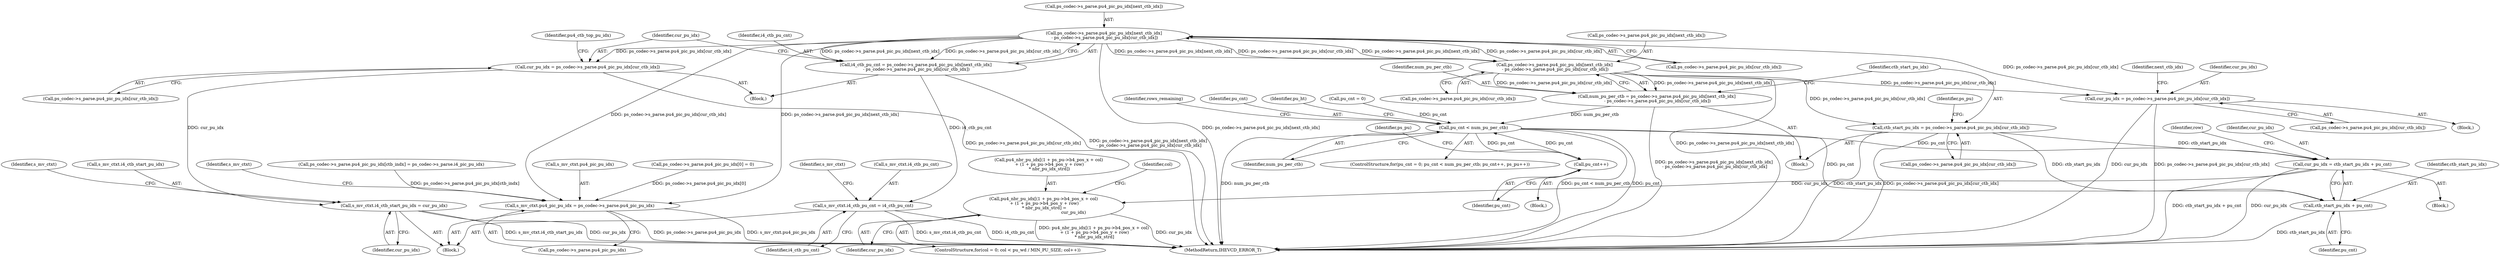 digraph "0_Android_bcfc7124f6ef9f1ec128fb2e90de774a5b33d199_0@array" {
"1003157" [label="(Call,ps_codec->s_parse.pu4_pic_pu_idx[next_ctb_idx]\n - ps_codec->s_parse.pu4_pic_pu_idx[cur_ctb_idx])"];
"1003469" [label="(Call,ps_codec->s_parse.pu4_pic_pu_idx[next_ctb_idx]\n - ps_codec->s_parse.pu4_pic_pu_idx[cur_ctb_idx])"];
"1003157" [label="(Call,ps_codec->s_parse.pu4_pic_pu_idx[next_ctb_idx]\n - ps_codec->s_parse.pu4_pic_pu_idx[cur_ctb_idx])"];
"1003155" [label="(Call,i4_ctb_pu_cnt = ps_codec->s_parse.pu4_pic_pu_idx[next_ctb_idx]\n - ps_codec->s_parse.pu4_pic_pu_idx[cur_ctb_idx])"];
"1003292" [label="(Call,s_mv_ctxt.i4_ctb_pu_cnt = i4_ctb_pu_cnt)"];
"1003172" [label="(Call,cur_pu_idx = ps_codec->s_parse.pu4_pic_pu_idx[cur_ctb_idx])"];
"1003297" [label="(Call,s_mv_ctxt.i4_ctb_start_pu_idx = cur_pu_idx)"];
"1003274" [label="(Call,s_mv_ctxt.pu4_pic_pu_idx = ps_codec->s_parse.pu4_pic_pu_idx)"];
"1003743" [label="(Call,cur_pu_idx = ps_codec->s_parse.pu4_pic_pu_idx[cur_ctb_idx])"];
"1003467" [label="(Call,num_pu_per_ctb = ps_codec->s_parse.pu4_pic_pu_idx[next_ctb_idx]\n - ps_codec->s_parse.pu4_pic_pu_idx[cur_ctb_idx])"];
"1003507" [label="(Call,pu_cnt < num_pu_per_ctb)"];
"1003511" [label="(Call,pu_cnt++)"];
"1003537" [label="(Call,cur_pu_idx = ctb_start_pu_idx + pu_cnt)"];
"1003564" [label="(Call,pu4_nbr_pu_idx[(1 + ps_pu->b4_pos_x + col)\n + (1 + ps_pu->b4_pos_y + row)\n * nbr_pu_idx_strd] =\n                                            cur_pu_idx)"];
"1003539" [label="(Call,ctb_start_pu_idx + pu_cnt)"];
"1003484" [label="(Call,ctb_start_pu_idx = ps_codec->s_parse.pu4_pic_pu_idx[cur_ctb_idx])"];
"1005079" [label="(MethodReturn,IHEVCD_ERROR_T)"];
"1003467" [label="(Call,num_pu_per_ctb = ps_codec->s_parse.pu4_pic_pu_idx[next_ctb_idx]\n - ps_codec->s_parse.pu4_pic_pu_idx[cur_ctb_idx])"];
"1003468" [label="(Identifier,num_pu_per_ctb)"];
"1003512" [label="(Identifier,pu_cnt)"];
"1003296" [label="(Identifier,i4_ctb_pu_cnt)"];
"1003507" [label="(Call,pu_cnt < num_pu_per_ctb)"];
"1003470" [label="(Call,ps_codec->s_parse.pu4_pic_pu_idx[next_ctb_idx])"];
"1003292" [label="(Call,s_mv_ctxt.i4_ctb_pu_cnt = i4_ctb_pu_cnt)"];
"1003278" [label="(Call,ps_codec->s_parse.pu4_pic_pu_idx)"];
"1003274" [label="(Call,s_mv_ctxt.pu4_pic_pu_idx = ps_codec->s_parse.pu4_pic_pu_idx)"];
"1003285" [label="(Identifier,s_mv_ctxt)"];
"1003544" [label="(Identifier,row)"];
"1002221" [label="(Call,ps_codec->s_parse.pu4_pic_pu_idx[ctb_indx] = ps_codec->s_parse.i4_pic_pu_idx)"];
"1003182" [label="(Identifier,pu4_ctb_top_pu_idx)"];
"1003173" [label="(Identifier,cur_pu_idx)"];
"1003301" [label="(Identifier,cur_pu_idx)"];
"1003509" [label="(Identifier,num_pu_per_ctb)"];
"1003565" [label="(Call,pu4_nbr_pu_idx[(1 + ps_pu->b4_pos_x + col)\n + (1 + ps_pu->b4_pos_y + row)\n * nbr_pu_idx_strd])"];
"1003102" [label="(Block,)"];
"1003298" [label="(Call,s_mv_ctxt.i4_ctb_start_pu_idx)"];
"1003515" [label="(Block,)"];
"1003538" [label="(Identifier,cur_pu_idx)"];
"1003540" [label="(Identifier,ctb_start_pu_idx)"];
"1003510" [label="(Block,)"];
"1003519" [label="(Identifier,pu_ht)"];
"1003293" [label="(Call,s_mv_ctxt.i4_ctb_pu_cnt)"];
"1003584" [label="(Identifier,cur_pu_idx)"];
"1003275" [label="(Call,s_mv_ctxt.pu4_pic_pu_idx)"];
"1003745" [label="(Call,ps_codec->s_parse.pu4_pic_pu_idx[cur_ctb_idx])"];
"1003174" [label="(Call,ps_codec->s_parse.pu4_pic_pu_idx[cur_ctb_idx])"];
"1003207" [label="(Block,)"];
"1003541" [label="(Identifier,pu_cnt)"];
"1003165" [label="(Call,ps_codec->s_parse.pu4_pic_pu_idx[cur_ctb_idx])"];
"1003504" [label="(Call,pu_cnt = 0)"];
"1003155" [label="(Call,i4_ctb_pu_cnt = ps_codec->s_parse.pu4_pic_pu_idx[next_ctb_idx]\n - ps_codec->s_parse.pu4_pic_pu_idx[cur_ctb_idx])"];
"1003743" [label="(Call,cur_pu_idx = ps_codec->s_parse.pu4_pic_pu_idx[cur_ctb_idx])"];
"1003588" [label="(Identifier,rows_remaining)"];
"1003299" [label="(Identifier,s_mv_ctxt)"];
"1003485" [label="(Identifier,ctb_start_pu_idx)"];
"1003553" [label="(ControlStructure,for(col = 0; col < pu_wd / MIN_PU_SIZE; col++))"];
"1003539" [label="(Call,ctb_start_pu_idx + pu_cnt)"];
"1003753" [label="(Identifier,next_ctb_idx)"];
"1003157" [label="(Call,ps_codec->s_parse.pu4_pic_pu_idx[next_ctb_idx]\n - ps_codec->s_parse.pu4_pic_pu_idx[cur_ctb_idx])"];
"1003297" [label="(Call,s_mv_ctxt.i4_ctb_start_pu_idx = cur_pu_idx)"];
"1003484" [label="(Call,ctb_start_pu_idx = ps_codec->s_parse.pu4_pic_pu_idx[cur_ctb_idx])"];
"1003158" [label="(Call,ps_codec->s_parse.pu4_pic_pu_idx[next_ctb_idx])"];
"1003514" [label="(Identifier,ps_pu)"];
"1003486" [label="(Call,ps_codec->s_parse.pu4_pic_pu_idx[cur_ctb_idx])"];
"1003304" [label="(Identifier,s_mv_ctxt)"];
"1003494" [label="(Identifier,ps_pu)"];
"1003172" [label="(Call,cur_pu_idx = ps_codec->s_parse.pu4_pic_pu_idx[cur_ctb_idx])"];
"1003744" [label="(Identifier,cur_pu_idx)"];
"1003329" [label="(Block,)"];
"1003511" [label="(Call,pu_cnt++)"];
"1003537" [label="(Call,cur_pu_idx = ctb_start_pu_idx + pu_cnt)"];
"1003508" [label="(Identifier,pu_cnt)"];
"1003477" [label="(Call,ps_codec->s_parse.pu4_pic_pu_idx[cur_ctb_idx])"];
"1003156" [label="(Identifier,i4_ctb_pu_cnt)"];
"1003503" [label="(ControlStructure,for(pu_cnt = 0; pu_cnt < num_pu_per_ctb; pu_cnt++, ps_pu++))"];
"1003564" [label="(Call,pu4_nbr_pu_idx[(1 + ps_pu->b4_pos_x + col)\n + (1 + ps_pu->b4_pos_y + row)\n * nbr_pu_idx_strd] =\n                                            cur_pu_idx)"];
"1003563" [label="(Identifier,col)"];
"1003700" [label="(Block,)"];
"1003469" [label="(Call,ps_codec->s_parse.pu4_pic_pu_idx[next_ctb_idx]\n - ps_codec->s_parse.pu4_pic_pu_idx[cur_ctb_idx])"];
"1000518" [label="(Call,ps_codec->s_parse.pu4_pic_pu_idx[0] = 0)"];
"1003157" -> "1003155"  [label="AST: "];
"1003157" -> "1003165"  [label="CFG: "];
"1003158" -> "1003157"  [label="AST: "];
"1003165" -> "1003157"  [label="AST: "];
"1003155" -> "1003157"  [label="CFG: "];
"1003157" -> "1005079"  [label="DDG: ps_codec->s_parse.pu4_pic_pu_idx[next_ctb_idx]"];
"1003157" -> "1003155"  [label="DDG: ps_codec->s_parse.pu4_pic_pu_idx[next_ctb_idx]"];
"1003157" -> "1003155"  [label="DDG: ps_codec->s_parse.pu4_pic_pu_idx[cur_ctb_idx]"];
"1003469" -> "1003157"  [label="DDG: ps_codec->s_parse.pu4_pic_pu_idx[next_ctb_idx]"];
"1003469" -> "1003157"  [label="DDG: ps_codec->s_parse.pu4_pic_pu_idx[cur_ctb_idx]"];
"1003157" -> "1003172"  [label="DDG: ps_codec->s_parse.pu4_pic_pu_idx[cur_ctb_idx]"];
"1003157" -> "1003274"  [label="DDG: ps_codec->s_parse.pu4_pic_pu_idx[next_ctb_idx]"];
"1003157" -> "1003274"  [label="DDG: ps_codec->s_parse.pu4_pic_pu_idx[cur_ctb_idx]"];
"1003157" -> "1003469"  [label="DDG: ps_codec->s_parse.pu4_pic_pu_idx[next_ctb_idx]"];
"1003157" -> "1003469"  [label="DDG: ps_codec->s_parse.pu4_pic_pu_idx[cur_ctb_idx]"];
"1003157" -> "1003743"  [label="DDG: ps_codec->s_parse.pu4_pic_pu_idx[cur_ctb_idx]"];
"1003469" -> "1003467"  [label="AST: "];
"1003469" -> "1003477"  [label="CFG: "];
"1003470" -> "1003469"  [label="AST: "];
"1003477" -> "1003469"  [label="AST: "];
"1003467" -> "1003469"  [label="CFG: "];
"1003469" -> "1005079"  [label="DDG: ps_codec->s_parse.pu4_pic_pu_idx[next_ctb_idx]"];
"1003469" -> "1003467"  [label="DDG: ps_codec->s_parse.pu4_pic_pu_idx[next_ctb_idx]"];
"1003469" -> "1003467"  [label="DDG: ps_codec->s_parse.pu4_pic_pu_idx[cur_ctb_idx]"];
"1003469" -> "1003484"  [label="DDG: ps_codec->s_parse.pu4_pic_pu_idx[cur_ctb_idx]"];
"1003469" -> "1003743"  [label="DDG: ps_codec->s_parse.pu4_pic_pu_idx[cur_ctb_idx]"];
"1003155" -> "1003102"  [label="AST: "];
"1003156" -> "1003155"  [label="AST: "];
"1003173" -> "1003155"  [label="CFG: "];
"1003155" -> "1005079"  [label="DDG: ps_codec->s_parse.pu4_pic_pu_idx[next_ctb_idx]\n - ps_codec->s_parse.pu4_pic_pu_idx[cur_ctb_idx]"];
"1003155" -> "1003292"  [label="DDG: i4_ctb_pu_cnt"];
"1003292" -> "1003207"  [label="AST: "];
"1003292" -> "1003296"  [label="CFG: "];
"1003293" -> "1003292"  [label="AST: "];
"1003296" -> "1003292"  [label="AST: "];
"1003299" -> "1003292"  [label="CFG: "];
"1003292" -> "1005079"  [label="DDG: i4_ctb_pu_cnt"];
"1003292" -> "1005079"  [label="DDG: s_mv_ctxt.i4_ctb_pu_cnt"];
"1003172" -> "1003102"  [label="AST: "];
"1003172" -> "1003174"  [label="CFG: "];
"1003173" -> "1003172"  [label="AST: "];
"1003174" -> "1003172"  [label="AST: "];
"1003182" -> "1003172"  [label="CFG: "];
"1003172" -> "1005079"  [label="DDG: ps_codec->s_parse.pu4_pic_pu_idx[cur_ctb_idx]"];
"1003172" -> "1003297"  [label="DDG: cur_pu_idx"];
"1003297" -> "1003207"  [label="AST: "];
"1003297" -> "1003301"  [label="CFG: "];
"1003298" -> "1003297"  [label="AST: "];
"1003301" -> "1003297"  [label="AST: "];
"1003304" -> "1003297"  [label="CFG: "];
"1003297" -> "1005079"  [label="DDG: cur_pu_idx"];
"1003297" -> "1005079"  [label="DDG: s_mv_ctxt.i4_ctb_start_pu_idx"];
"1003274" -> "1003207"  [label="AST: "];
"1003274" -> "1003278"  [label="CFG: "];
"1003275" -> "1003274"  [label="AST: "];
"1003278" -> "1003274"  [label="AST: "];
"1003285" -> "1003274"  [label="CFG: "];
"1003274" -> "1005079"  [label="DDG: ps_codec->s_parse.pu4_pic_pu_idx"];
"1003274" -> "1005079"  [label="DDG: s_mv_ctxt.pu4_pic_pu_idx"];
"1002221" -> "1003274"  [label="DDG: ps_codec->s_parse.pu4_pic_pu_idx[ctb_indx]"];
"1000518" -> "1003274"  [label="DDG: ps_codec->s_parse.pu4_pic_pu_idx[0]"];
"1003743" -> "1003700"  [label="AST: "];
"1003743" -> "1003745"  [label="CFG: "];
"1003744" -> "1003743"  [label="AST: "];
"1003745" -> "1003743"  [label="AST: "];
"1003753" -> "1003743"  [label="CFG: "];
"1003743" -> "1005079"  [label="DDG: ps_codec->s_parse.pu4_pic_pu_idx[cur_ctb_idx]"];
"1003743" -> "1005079"  [label="DDG: cur_pu_idx"];
"1003467" -> "1003329"  [label="AST: "];
"1003468" -> "1003467"  [label="AST: "];
"1003485" -> "1003467"  [label="CFG: "];
"1003467" -> "1005079"  [label="DDG: ps_codec->s_parse.pu4_pic_pu_idx[next_ctb_idx]\n - ps_codec->s_parse.pu4_pic_pu_idx[cur_ctb_idx]"];
"1003467" -> "1003507"  [label="DDG: num_pu_per_ctb"];
"1003507" -> "1003503"  [label="AST: "];
"1003507" -> "1003509"  [label="CFG: "];
"1003508" -> "1003507"  [label="AST: "];
"1003509" -> "1003507"  [label="AST: "];
"1003519" -> "1003507"  [label="CFG: "];
"1003588" -> "1003507"  [label="CFG: "];
"1003507" -> "1005079"  [label="DDG: pu_cnt < num_pu_per_ctb"];
"1003507" -> "1005079"  [label="DDG: pu_cnt"];
"1003507" -> "1005079"  [label="DDG: num_pu_per_ctb"];
"1003504" -> "1003507"  [label="DDG: pu_cnt"];
"1003511" -> "1003507"  [label="DDG: pu_cnt"];
"1003507" -> "1003511"  [label="DDG: pu_cnt"];
"1003507" -> "1003537"  [label="DDG: pu_cnt"];
"1003507" -> "1003539"  [label="DDG: pu_cnt"];
"1003511" -> "1003510"  [label="AST: "];
"1003511" -> "1003512"  [label="CFG: "];
"1003512" -> "1003511"  [label="AST: "];
"1003514" -> "1003511"  [label="CFG: "];
"1003537" -> "1003515"  [label="AST: "];
"1003537" -> "1003539"  [label="CFG: "];
"1003538" -> "1003537"  [label="AST: "];
"1003539" -> "1003537"  [label="AST: "];
"1003544" -> "1003537"  [label="CFG: "];
"1003537" -> "1005079"  [label="DDG: ctb_start_pu_idx + pu_cnt"];
"1003537" -> "1005079"  [label="DDG: cur_pu_idx"];
"1003484" -> "1003537"  [label="DDG: ctb_start_pu_idx"];
"1003537" -> "1003564"  [label="DDG: cur_pu_idx"];
"1003564" -> "1003553"  [label="AST: "];
"1003564" -> "1003584"  [label="CFG: "];
"1003565" -> "1003564"  [label="AST: "];
"1003584" -> "1003564"  [label="AST: "];
"1003563" -> "1003564"  [label="CFG: "];
"1003564" -> "1005079"  [label="DDG: pu4_nbr_pu_idx[(1 + ps_pu->b4_pos_x + col)\n + (1 + ps_pu->b4_pos_y + row)\n * nbr_pu_idx_strd]"];
"1003564" -> "1005079"  [label="DDG: cur_pu_idx"];
"1003539" -> "1003541"  [label="CFG: "];
"1003540" -> "1003539"  [label="AST: "];
"1003541" -> "1003539"  [label="AST: "];
"1003539" -> "1005079"  [label="DDG: ctb_start_pu_idx"];
"1003484" -> "1003539"  [label="DDG: ctb_start_pu_idx"];
"1003484" -> "1003329"  [label="AST: "];
"1003484" -> "1003486"  [label="CFG: "];
"1003485" -> "1003484"  [label="AST: "];
"1003486" -> "1003484"  [label="AST: "];
"1003494" -> "1003484"  [label="CFG: "];
"1003484" -> "1005079"  [label="DDG: ps_codec->s_parse.pu4_pic_pu_idx[cur_ctb_idx]"];
"1003484" -> "1005079"  [label="DDG: ctb_start_pu_idx"];
}
